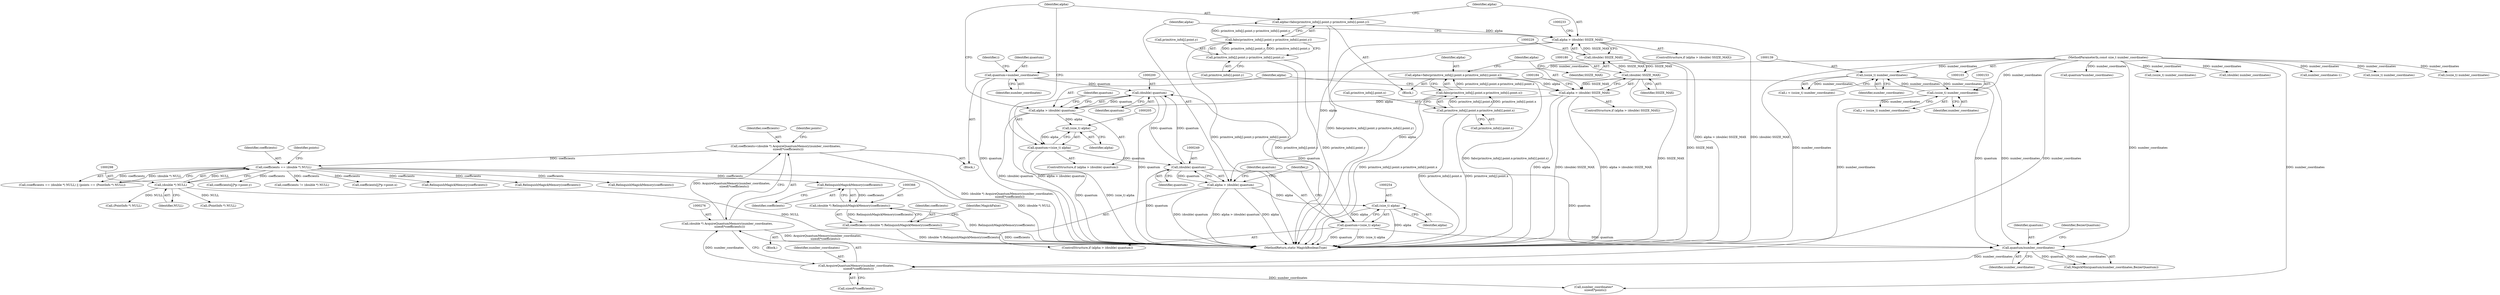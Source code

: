 digraph "0_ImageMagick_ecf7c6b288e11e7e7f75387c5e9e93e423b98397@pointer" {
"1000367" [label="(Call,RelinquishMagickMemory(coefficients))"];
"1000295" [label="(Call,coefficients == (double *) NULL)"];
"1000273" [label="(Call,coefficients=(double *) AcquireQuantumMemory(number_coordinates,\n     sizeof(*coefficients)))"];
"1000275" [label="(Call,(double *) AcquireQuantumMemory(number_coordinates,\n     sizeof(*coefficients)))"];
"1000277" [label="(Call,AcquireQuantumMemory(number_coordinates,\n     sizeof(*coefficients)))"];
"1000269" [label="(Call,quantum/number_coordinates)"];
"1000129" [label="(Call,quantum=number_coordinates)"];
"1000105" [label="(MethodParameterIn,const size_t number_coordinates)"];
"1000251" [label="(Call,quantum=(size_t) alpha)"];
"1000253" [label="(Call,(size_t) alpha)"];
"1000246" [label="(Call,alpha > (double) quantum)"];
"1000226" [label="(Call,alpha > (double) SSIZE_MAX)"];
"1000207" [label="(Call,alpha=fabs(primitive_info[j].point.y-primitive_info[i].point.y))"];
"1000209" [label="(Call,fabs(primitive_info[j].point.y-primitive_info[i].point.y))"];
"1000210" [label="(Call,primitive_info[j].point.y-primitive_info[i].point.y)"];
"1000228" [label="(Call,(double) SSIZE_MAX)"];
"1000179" [label="(Call,(double) SSIZE_MAX)"];
"1000248" [label="(Call,(double) quantum)"];
"1000199" [label="(Call,(double) quantum)"];
"1000202" [label="(Call,quantum=(size_t) alpha)"];
"1000204" [label="(Call,(size_t) alpha)"];
"1000197" [label="(Call,alpha > (double) quantum)"];
"1000177" [label="(Call,alpha > (double) SSIZE_MAX)"];
"1000158" [label="(Call,alpha=fabs(primitive_info[j].point.x-primitive_info[i].point.x))"];
"1000160" [label="(Call,fabs(primitive_info[j].point.x-primitive_info[i].point.x))"];
"1000161" [label="(Call,primitive_info[j].point.x-primitive_info[i].point.x)"];
"1000138" [label="(Call,(ssize_t) number_coordinates)"];
"1000152" [label="(Call,(ssize_t) number_coordinates)"];
"1000297" [label="(Call,(double *) NULL)"];
"1000365" [label="(Call,(double *) RelinquishMagickMemory(coefficients))"];
"1000363" [label="(Call,coefficients=(double *) RelinquishMagickMemory(coefficients))"];
"1000131" [label="(Identifier,number_coordinates)"];
"1000471" [label="(Call,coefficients[j]*p->point.x)"];
"1000206" [label="(Identifier,alpha)"];
"1000198" [label="(Identifier,alpha)"];
"1000159" [label="(Identifier,alpha)"];
"1000248" [label="(Call,(double) quantum)"];
"1000295" [label="(Call,coefficients == (double *) NULL)"];
"1000247" [label="(Identifier,alpha)"];
"1000138" [label="(Call,(ssize_t) number_coordinates)"];
"1000634" [label="(MethodReturn,static MagickBooleanType)"];
"1000250" [label="(Identifier,quantum)"];
"1000271" [label="(Identifier,number_coordinates)"];
"1000208" [label="(Identifier,alpha)"];
"1000169" [label="(Call,primitive_info[i].point.x)"];
"1000253" [label="(Call,(size_t) alpha)"];
"1000309" [label="(Call,(PointInfo *) NULL)"];
"1000105" [label="(MethodParameterIn,const size_t number_coordinates)"];
"1000228" [label="(Call,(double) SSIZE_MAX)"];
"1000296" [label="(Identifier,coefficients)"];
"1000345" [label="(Call,quantum*number_coordinates)"];
"1000176" [label="(ControlStructure,if (alpha > (double) SSIZE_MAX))"];
"1000268" [label="(Call,MagickMin(quantum/number_coordinates,BezierQuantum))"];
"1000407" [label="(Call,(ssize_t) number_coordinates)"];
"1000363" [label="(Call,coefficients=(double *) RelinquishMagickMemory(coefficients))"];
"1000204" [label="(Call,(size_t) alpha)"];
"1000574" [label="(Call,RelinquishMagickMemory(coefficients))"];
"1000370" [label="(Identifier,MagickFalse)"];
"1000548" [label="(Call,RelinquishMagickMemory(coefficients))"];
"1000211" [label="(Call,primitive_info[j].point.y)"];
"1000299" [label="(Identifier,NULL)"];
"1000278" [label="(Identifier,number_coordinates)"];
"1000630" [label="(Call,RelinquishMagickMemory(coefficients))"];
"1000283" [label="(Identifier,points)"];
"1000251" [label="(Call,quantum=(size_t) alpha)"];
"1000178" [label="(Identifier,alpha)"];
"1000255" [label="(Identifier,alpha)"];
"1000230" [label="(Identifier,SSIZE_MAX)"];
"1000294" [label="(Call,(coefficients == (double *) NULL) || (points == (PointInfo *) NULL))"];
"1000158" [label="(Call,alpha=fabs(primitive_info[j].point.x-primitive_info[i].point.x))"];
"1000207" [label="(Call,alpha=fabs(primitive_info[j].point.y-primitive_info[i].point.y))"];
"1000301" [label="(Identifier,points)"];
"1000364" [label="(Identifier,coefficients)"];
"1000368" [label="(Identifier,coefficients)"];
"1000252" [label="(Identifier,quantum)"];
"1000130" [label="(Identifier,quantum)"];
"1000367" [label="(Call,RelinquishMagickMemory(coefficients))"];
"1000270" [label="(Identifier,quantum)"];
"1000160" [label="(Call,fabs(primitive_info[j].point.x-primitive_info[i].point.x))"];
"1000134" [label="(Identifier,i)"];
"1000272" [label="(Identifier,BezierQuantum)"];
"1000209" [label="(Call,fabs(primitive_info[j].point.y-primitive_info[i].point.y))"];
"1000162" [label="(Call,primitive_info[j].point.x)"];
"1000152" [label="(Call,(ssize_t) number_coordinates)"];
"1000201" [label="(Identifier,quantum)"];
"1000177" [label="(Call,alpha > (double) SSIZE_MAX)"];
"1000203" [label="(Identifier,quantum)"];
"1000279" [label="(Call,sizeof(*coefficients))"];
"1000218" [label="(Call,primitive_info[i].point.y)"];
"1000140" [label="(Identifier,number_coordinates)"];
"1000179" [label="(Call,(double) SSIZE_MAX)"];
"1000449" [label="(Call,(double) number_coordinates)"];
"1000269" [label="(Call,quantum/number_coordinates)"];
"1000245" [label="(ControlStructure,if (alpha > (double) quantum))"];
"1000386" [label="(Call,number_coordinates-1)"];
"1000197" [label="(Call,alpha > (double) quantum)"];
"1000356" [label="(Block,)"];
"1000302" [label="(Call,(PointInfo *) NULL)"];
"1000459" [label="(Call,(ssize_t) number_coordinates)"];
"1000226" [label="(Call,alpha > (double) SSIZE_MAX)"];
"1000161" [label="(Call,primitive_info[j].point.x-primitive_info[i].point.x)"];
"1000365" [label="(Call,(double *) RelinquishMagickMemory(coefficients))"];
"1000396" [label="(Call,(ssize_t) number_coordinates)"];
"1000129" [label="(Call,quantum=number_coordinates)"];
"1000274" [label="(Identifier,coefficients)"];
"1000154" [label="(Identifier,number_coordinates)"];
"1000277" [label="(Call,AcquireQuantumMemory(number_coordinates,\n     sizeof(*coefficients)))"];
"1000210" [label="(Call,primitive_info[j].point.y-primitive_info[i].point.y)"];
"1000181" [label="(Identifier,SSIZE_MAX)"];
"1000273" [label="(Call,coefficients=(double *) AcquireQuantumMemory(number_coordinates,\n     sizeof(*coefficients)))"];
"1000202" [label="(Call,quantum=(size_t) alpha)"];
"1000106" [label="(Block,)"];
"1000297" [label="(Call,(double *) NULL)"];
"1000199" [label="(Call,(double) quantum)"];
"1000486" [label="(Call,coefficients[j]*p->point.y)"];
"1000227" [label="(Identifier,alpha)"];
"1000319" [label="(Call,coefficients != (double *) NULL)"];
"1000150" [label="(Call,j < (ssize_t) number_coordinates)"];
"1000275" [label="(Call,(double *) AcquireQuantumMemory(number_coordinates,\n     sizeof(*coefficients)))"];
"1000157" [label="(Block,)"];
"1000225" [label="(ControlStructure,if (alpha > (double) SSIZE_MAX))"];
"1000156" [label="(Identifier,j)"];
"1000246" [label="(Call,alpha > (double) quantum)"];
"1000196" [label="(ControlStructure,if (alpha > (double) quantum))"];
"1000288" [label="(Call,number_coordinates*\n    sizeof(*points))"];
"1000136" [label="(Call,i < (ssize_t) number_coordinates)"];
"1000367" -> "1000365"  [label="AST: "];
"1000367" -> "1000368"  [label="CFG: "];
"1000368" -> "1000367"  [label="AST: "];
"1000365" -> "1000367"  [label="CFG: "];
"1000367" -> "1000365"  [label="DDG: coefficients"];
"1000295" -> "1000367"  [label="DDG: coefficients"];
"1000295" -> "1000294"  [label="AST: "];
"1000295" -> "1000297"  [label="CFG: "];
"1000296" -> "1000295"  [label="AST: "];
"1000297" -> "1000295"  [label="AST: "];
"1000301" -> "1000295"  [label="CFG: "];
"1000294" -> "1000295"  [label="CFG: "];
"1000295" -> "1000634"  [label="DDG: (double *) NULL"];
"1000295" -> "1000294"  [label="DDG: coefficients"];
"1000295" -> "1000294"  [label="DDG: (double *) NULL"];
"1000273" -> "1000295"  [label="DDG: coefficients"];
"1000297" -> "1000295"  [label="DDG: NULL"];
"1000295" -> "1000319"  [label="DDG: coefficients"];
"1000295" -> "1000471"  [label="DDG: coefficients"];
"1000295" -> "1000486"  [label="DDG: coefficients"];
"1000295" -> "1000548"  [label="DDG: coefficients"];
"1000295" -> "1000574"  [label="DDG: coefficients"];
"1000295" -> "1000630"  [label="DDG: coefficients"];
"1000273" -> "1000106"  [label="AST: "];
"1000273" -> "1000275"  [label="CFG: "];
"1000274" -> "1000273"  [label="AST: "];
"1000275" -> "1000273"  [label="AST: "];
"1000283" -> "1000273"  [label="CFG: "];
"1000273" -> "1000634"  [label="DDG: (double *) AcquireQuantumMemory(number_coordinates,\n     sizeof(*coefficients))"];
"1000275" -> "1000273"  [label="DDG: AcquireQuantumMemory(number_coordinates,\n     sizeof(*coefficients))"];
"1000275" -> "1000277"  [label="CFG: "];
"1000276" -> "1000275"  [label="AST: "];
"1000277" -> "1000275"  [label="AST: "];
"1000275" -> "1000634"  [label="DDG: AcquireQuantumMemory(number_coordinates,\n     sizeof(*coefficients))"];
"1000277" -> "1000275"  [label="DDG: number_coordinates"];
"1000277" -> "1000279"  [label="CFG: "];
"1000278" -> "1000277"  [label="AST: "];
"1000279" -> "1000277"  [label="AST: "];
"1000269" -> "1000277"  [label="DDG: number_coordinates"];
"1000105" -> "1000277"  [label="DDG: number_coordinates"];
"1000277" -> "1000288"  [label="DDG: number_coordinates"];
"1000269" -> "1000268"  [label="AST: "];
"1000269" -> "1000271"  [label="CFG: "];
"1000270" -> "1000269"  [label="AST: "];
"1000271" -> "1000269"  [label="AST: "];
"1000272" -> "1000269"  [label="CFG: "];
"1000269" -> "1000268"  [label="DDG: quantum"];
"1000269" -> "1000268"  [label="DDG: number_coordinates"];
"1000129" -> "1000269"  [label="DDG: quantum"];
"1000251" -> "1000269"  [label="DDG: quantum"];
"1000248" -> "1000269"  [label="DDG: quantum"];
"1000138" -> "1000269"  [label="DDG: number_coordinates"];
"1000105" -> "1000269"  [label="DDG: number_coordinates"];
"1000129" -> "1000106"  [label="AST: "];
"1000129" -> "1000131"  [label="CFG: "];
"1000130" -> "1000129"  [label="AST: "];
"1000131" -> "1000129"  [label="AST: "];
"1000134" -> "1000129"  [label="CFG: "];
"1000129" -> "1000634"  [label="DDG: quantum"];
"1000105" -> "1000129"  [label="DDG: number_coordinates"];
"1000129" -> "1000199"  [label="DDG: quantum"];
"1000105" -> "1000103"  [label="AST: "];
"1000105" -> "1000634"  [label="DDG: number_coordinates"];
"1000105" -> "1000138"  [label="DDG: number_coordinates"];
"1000105" -> "1000152"  [label="DDG: number_coordinates"];
"1000105" -> "1000288"  [label="DDG: number_coordinates"];
"1000105" -> "1000345"  [label="DDG: number_coordinates"];
"1000105" -> "1000386"  [label="DDG: number_coordinates"];
"1000105" -> "1000396"  [label="DDG: number_coordinates"];
"1000105" -> "1000407"  [label="DDG: number_coordinates"];
"1000105" -> "1000449"  [label="DDG: number_coordinates"];
"1000105" -> "1000459"  [label="DDG: number_coordinates"];
"1000251" -> "1000245"  [label="AST: "];
"1000251" -> "1000253"  [label="CFG: "];
"1000252" -> "1000251"  [label="AST: "];
"1000253" -> "1000251"  [label="AST: "];
"1000156" -> "1000251"  [label="CFG: "];
"1000251" -> "1000634"  [label="DDG: (size_t) alpha"];
"1000251" -> "1000634"  [label="DDG: quantum"];
"1000251" -> "1000199"  [label="DDG: quantum"];
"1000253" -> "1000251"  [label="DDG: alpha"];
"1000253" -> "1000255"  [label="CFG: "];
"1000254" -> "1000253"  [label="AST: "];
"1000255" -> "1000253"  [label="AST: "];
"1000253" -> "1000634"  [label="DDG: alpha"];
"1000246" -> "1000253"  [label="DDG: alpha"];
"1000246" -> "1000245"  [label="AST: "];
"1000246" -> "1000248"  [label="CFG: "];
"1000247" -> "1000246"  [label="AST: "];
"1000248" -> "1000246"  [label="AST: "];
"1000252" -> "1000246"  [label="CFG: "];
"1000156" -> "1000246"  [label="CFG: "];
"1000246" -> "1000634"  [label="DDG: (double) quantum"];
"1000246" -> "1000634"  [label="DDG: alpha > (double) quantum"];
"1000246" -> "1000634"  [label="DDG: alpha"];
"1000226" -> "1000246"  [label="DDG: alpha"];
"1000248" -> "1000246"  [label="DDG: quantum"];
"1000226" -> "1000225"  [label="AST: "];
"1000226" -> "1000228"  [label="CFG: "];
"1000227" -> "1000226"  [label="AST: "];
"1000228" -> "1000226"  [label="AST: "];
"1000233" -> "1000226"  [label="CFG: "];
"1000247" -> "1000226"  [label="CFG: "];
"1000226" -> "1000634"  [label="DDG: alpha"];
"1000226" -> "1000634"  [label="DDG: alpha > (double) SSIZE_MAX"];
"1000226" -> "1000634"  [label="DDG: (double) SSIZE_MAX"];
"1000207" -> "1000226"  [label="DDG: alpha"];
"1000228" -> "1000226"  [label="DDG: SSIZE_MAX"];
"1000207" -> "1000157"  [label="AST: "];
"1000207" -> "1000209"  [label="CFG: "];
"1000208" -> "1000207"  [label="AST: "];
"1000209" -> "1000207"  [label="AST: "];
"1000227" -> "1000207"  [label="CFG: "];
"1000207" -> "1000634"  [label="DDG: fabs(primitive_info[j].point.y-primitive_info[i].point.y)"];
"1000209" -> "1000207"  [label="DDG: primitive_info[j].point.y-primitive_info[i].point.y"];
"1000209" -> "1000210"  [label="CFG: "];
"1000210" -> "1000209"  [label="AST: "];
"1000209" -> "1000634"  [label="DDG: primitive_info[j].point.y-primitive_info[i].point.y"];
"1000210" -> "1000209"  [label="DDG: primitive_info[j].point.y"];
"1000210" -> "1000209"  [label="DDG: primitive_info[i].point.y"];
"1000210" -> "1000218"  [label="CFG: "];
"1000211" -> "1000210"  [label="AST: "];
"1000218" -> "1000210"  [label="AST: "];
"1000210" -> "1000634"  [label="DDG: primitive_info[i].point.y"];
"1000210" -> "1000634"  [label="DDG: primitive_info[j].point.y"];
"1000228" -> "1000230"  [label="CFG: "];
"1000229" -> "1000228"  [label="AST: "];
"1000230" -> "1000228"  [label="AST: "];
"1000228" -> "1000634"  [label="DDG: SSIZE_MAX"];
"1000228" -> "1000179"  [label="DDG: SSIZE_MAX"];
"1000179" -> "1000228"  [label="DDG: SSIZE_MAX"];
"1000179" -> "1000177"  [label="AST: "];
"1000179" -> "1000181"  [label="CFG: "];
"1000180" -> "1000179"  [label="AST: "];
"1000181" -> "1000179"  [label="AST: "];
"1000177" -> "1000179"  [label="CFG: "];
"1000179" -> "1000634"  [label="DDG: SSIZE_MAX"];
"1000179" -> "1000177"  [label="DDG: SSIZE_MAX"];
"1000248" -> "1000250"  [label="CFG: "];
"1000249" -> "1000248"  [label="AST: "];
"1000250" -> "1000248"  [label="AST: "];
"1000248" -> "1000634"  [label="DDG: quantum"];
"1000248" -> "1000199"  [label="DDG: quantum"];
"1000199" -> "1000248"  [label="DDG: quantum"];
"1000202" -> "1000248"  [label="DDG: quantum"];
"1000199" -> "1000197"  [label="AST: "];
"1000199" -> "1000201"  [label="CFG: "];
"1000200" -> "1000199"  [label="AST: "];
"1000201" -> "1000199"  [label="AST: "];
"1000197" -> "1000199"  [label="CFG: "];
"1000199" -> "1000634"  [label="DDG: quantum"];
"1000199" -> "1000197"  [label="DDG: quantum"];
"1000202" -> "1000196"  [label="AST: "];
"1000202" -> "1000204"  [label="CFG: "];
"1000203" -> "1000202"  [label="AST: "];
"1000204" -> "1000202"  [label="AST: "];
"1000208" -> "1000202"  [label="CFG: "];
"1000202" -> "1000634"  [label="DDG: quantum"];
"1000202" -> "1000634"  [label="DDG: (size_t) alpha"];
"1000204" -> "1000202"  [label="DDG: alpha"];
"1000204" -> "1000206"  [label="CFG: "];
"1000205" -> "1000204"  [label="AST: "];
"1000206" -> "1000204"  [label="AST: "];
"1000197" -> "1000204"  [label="DDG: alpha"];
"1000197" -> "1000196"  [label="AST: "];
"1000198" -> "1000197"  [label="AST: "];
"1000203" -> "1000197"  [label="CFG: "];
"1000208" -> "1000197"  [label="CFG: "];
"1000197" -> "1000634"  [label="DDG: alpha > (double) quantum"];
"1000197" -> "1000634"  [label="DDG: (double) quantum"];
"1000177" -> "1000197"  [label="DDG: alpha"];
"1000177" -> "1000176"  [label="AST: "];
"1000178" -> "1000177"  [label="AST: "];
"1000184" -> "1000177"  [label="CFG: "];
"1000198" -> "1000177"  [label="CFG: "];
"1000177" -> "1000634"  [label="DDG: alpha"];
"1000177" -> "1000634"  [label="DDG: (double) SSIZE_MAX"];
"1000177" -> "1000634"  [label="DDG: alpha > (double) SSIZE_MAX"];
"1000158" -> "1000177"  [label="DDG: alpha"];
"1000158" -> "1000157"  [label="AST: "];
"1000158" -> "1000160"  [label="CFG: "];
"1000159" -> "1000158"  [label="AST: "];
"1000160" -> "1000158"  [label="AST: "];
"1000178" -> "1000158"  [label="CFG: "];
"1000158" -> "1000634"  [label="DDG: fabs(primitive_info[j].point.x-primitive_info[i].point.x)"];
"1000160" -> "1000158"  [label="DDG: primitive_info[j].point.x-primitive_info[i].point.x"];
"1000160" -> "1000161"  [label="CFG: "];
"1000161" -> "1000160"  [label="AST: "];
"1000160" -> "1000634"  [label="DDG: primitive_info[j].point.x-primitive_info[i].point.x"];
"1000161" -> "1000160"  [label="DDG: primitive_info[j].point.x"];
"1000161" -> "1000160"  [label="DDG: primitive_info[i].point.x"];
"1000161" -> "1000169"  [label="CFG: "];
"1000162" -> "1000161"  [label="AST: "];
"1000169" -> "1000161"  [label="AST: "];
"1000161" -> "1000634"  [label="DDG: primitive_info[i].point.x"];
"1000161" -> "1000634"  [label="DDG: primitive_info[j].point.x"];
"1000138" -> "1000136"  [label="AST: "];
"1000138" -> "1000140"  [label="CFG: "];
"1000139" -> "1000138"  [label="AST: "];
"1000140" -> "1000138"  [label="AST: "];
"1000136" -> "1000138"  [label="CFG: "];
"1000138" -> "1000136"  [label="DDG: number_coordinates"];
"1000152" -> "1000138"  [label="DDG: number_coordinates"];
"1000138" -> "1000152"  [label="DDG: number_coordinates"];
"1000152" -> "1000150"  [label="AST: "];
"1000152" -> "1000154"  [label="CFG: "];
"1000153" -> "1000152"  [label="AST: "];
"1000154" -> "1000152"  [label="AST: "];
"1000150" -> "1000152"  [label="CFG: "];
"1000152" -> "1000634"  [label="DDG: number_coordinates"];
"1000152" -> "1000150"  [label="DDG: number_coordinates"];
"1000297" -> "1000299"  [label="CFG: "];
"1000298" -> "1000297"  [label="AST: "];
"1000299" -> "1000297"  [label="AST: "];
"1000297" -> "1000634"  [label="DDG: NULL"];
"1000297" -> "1000302"  [label="DDG: NULL"];
"1000297" -> "1000309"  [label="DDG: NULL"];
"1000365" -> "1000363"  [label="AST: "];
"1000366" -> "1000365"  [label="AST: "];
"1000363" -> "1000365"  [label="CFG: "];
"1000365" -> "1000634"  [label="DDG: RelinquishMagickMemory(coefficients)"];
"1000365" -> "1000363"  [label="DDG: RelinquishMagickMemory(coefficients)"];
"1000363" -> "1000356"  [label="AST: "];
"1000364" -> "1000363"  [label="AST: "];
"1000370" -> "1000363"  [label="CFG: "];
"1000363" -> "1000634"  [label="DDG: (double *) RelinquishMagickMemory(coefficients)"];
"1000363" -> "1000634"  [label="DDG: coefficients"];
}
